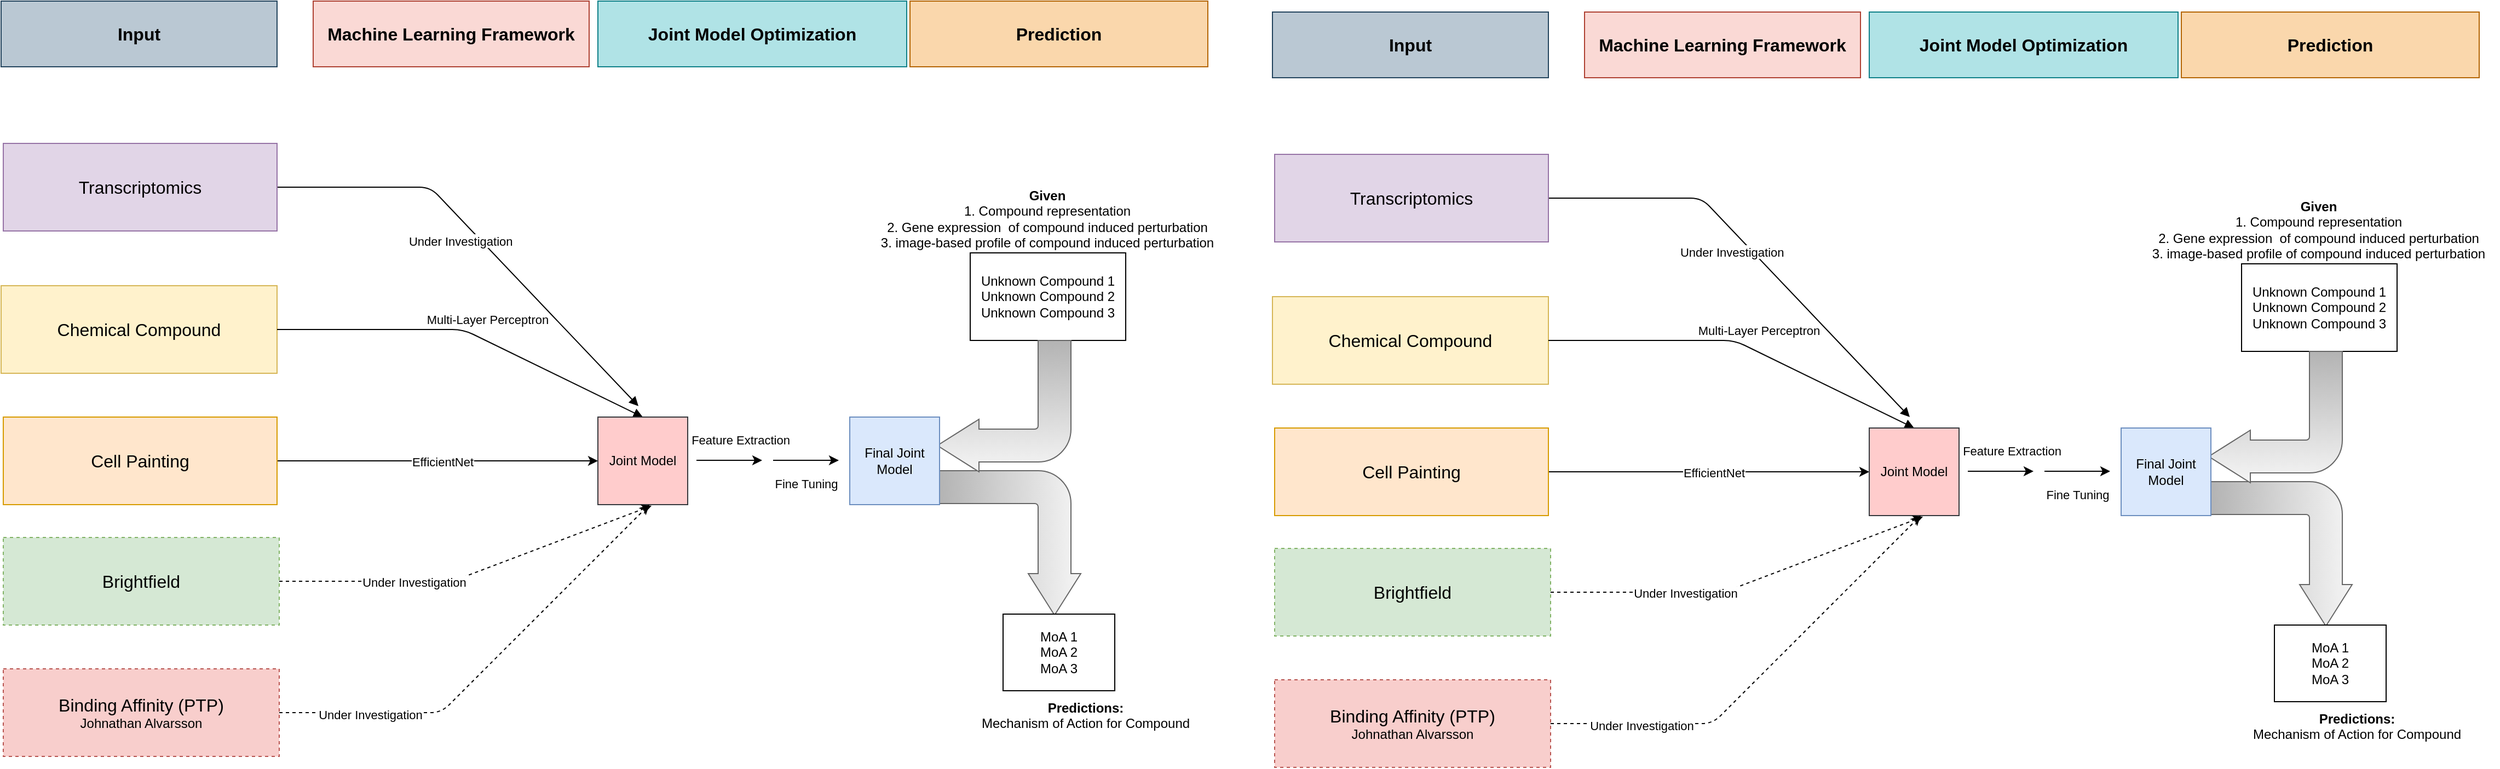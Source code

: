 <mxfile version="21.3.3" type="github" pages="2">
  <diagram name="Page-1" id="MGEyhEqYbqKT3gjWiVQs">
    <mxGraphModel dx="571" dy="1071" grid="1" gridSize="10" guides="1" tooltips="1" connect="1" arrows="1" fold="1" page="1" pageScale="1" pageWidth="850" pageHeight="1100" math="0" shadow="0">
      <root>
        <mxCell id="0" />
        <mxCell id="1" parent="0" />
        <mxCell id="4aELnDUOcG5_jyZ6R_Zi-1" value="Under Investigation" style="verticalAlign=bottom;endArrow=block;shadow=0;strokeWidth=1;exitX=1;exitY=0.5;exitDx=0;exitDy=0;" parent="1" source="4aELnDUOcG5_jyZ6R_Zi-2" edge="1">
          <mxGeometry x="-0.032" y="-20" relative="1" as="geometry">
            <mxPoint x="1540" y="910" as="sourcePoint" />
            <mxPoint x="1820" y="1110" as="targetPoint" />
            <mxPoint as="offset" />
            <Array as="points">
              <mxPoint x="1630" y="910" />
            </Array>
          </mxGeometry>
        </mxCell>
        <mxCell id="4aELnDUOcG5_jyZ6R_Zi-2" value="&lt;font style=&quot;font-size: 16px;&quot;&gt;Transcriptomics&lt;br&gt;&lt;/font&gt;" style="rounded=0;whiteSpace=wrap;html=1;fillColor=#e1d5e7;strokeColor=#9673a6;" parent="1" vertex="1">
          <mxGeometry x="1240" y="870" width="250" height="80" as="geometry" />
        </mxCell>
        <mxCell id="4aELnDUOcG5_jyZ6R_Zi-3" value="&lt;font style=&quot;font-size: 16px;&quot;&gt;Chemical Compound&lt;br&gt;&lt;/font&gt;" style="rounded=0;whiteSpace=wrap;html=1;fillColor=#fff2cc;strokeColor=#d6b656;" parent="1" vertex="1">
          <mxGeometry x="1238" y="1000" width="252" height="80" as="geometry" />
        </mxCell>
        <mxCell id="4aELnDUOcG5_jyZ6R_Zi-4" style="edgeStyle=orthogonalEdgeStyle;rounded=0;orthogonalLoop=1;jettySize=auto;html=1;entryX=0;entryY=0.5;entryDx=0;entryDy=0;" parent="1" source="4aELnDUOcG5_jyZ6R_Zi-6" target="4aELnDUOcG5_jyZ6R_Zi-8" edge="1">
          <mxGeometry relative="1" as="geometry">
            <mxPoint x="1680" y="1160" as="targetPoint" />
          </mxGeometry>
        </mxCell>
        <mxCell id="4aELnDUOcG5_jyZ6R_Zi-5" value="EfficientNet" style="edgeLabel;html=1;align=center;verticalAlign=middle;resizable=0;points=[];" parent="4aELnDUOcG5_jyZ6R_Zi-4" vertex="1" connectable="0">
          <mxGeometry x="0.031" y="-1" relative="1" as="geometry">
            <mxPoint as="offset" />
          </mxGeometry>
        </mxCell>
        <mxCell id="4aELnDUOcG5_jyZ6R_Zi-6" value="&lt;font style=&quot;font-size: 16px;&quot;&gt;Cell Painting&lt;br&gt;&lt;/font&gt;" style="rounded=0;whiteSpace=wrap;html=1;fillColor=#ffe6cc;strokeColor=#d79b00;" parent="1" vertex="1">
          <mxGeometry x="1240" y="1120" width="250" height="80" as="geometry" />
        </mxCell>
        <mxCell id="4aELnDUOcG5_jyZ6R_Zi-7" value="Multi-Layer Perceptron&#xa;" style="verticalAlign=bottom;endArrow=block;shadow=0;strokeWidth=1;exitX=1;exitY=0.5;exitDx=0;exitDy=0;entryX=0.5;entryY=0;entryDx=0;entryDy=0;" parent="1" source="4aELnDUOcG5_jyZ6R_Zi-3" target="4aELnDUOcG5_jyZ6R_Zi-8" edge="1">
          <mxGeometry x="0.112" y="-2" relative="1" as="geometry">
            <mxPoint x="1528" y="1157" as="sourcePoint" />
            <mxPoint x="1718" y="1157.5" as="targetPoint" />
            <mxPoint as="offset" />
            <Array as="points">
              <mxPoint x="1660" y="1040" />
            </Array>
          </mxGeometry>
        </mxCell>
        <mxCell id="4aELnDUOcG5_jyZ6R_Zi-8" value="Joint Model" style="whiteSpace=wrap;html=1;aspect=fixed;fillColor=#ffcccc;strokeColor=#36393d;" parent="1" vertex="1">
          <mxGeometry x="1783" y="1120" width="82" height="80" as="geometry" />
        </mxCell>
        <mxCell id="4aELnDUOcG5_jyZ6R_Zi-9" value="&lt;div&gt;Unknown Compound 1&lt;/div&gt;&lt;div&gt;Unknown Compound 2 Unknown Compound 3&lt;br&gt;&lt;/div&gt;" style="rounded=0;whiteSpace=wrap;html=1;" parent="1" vertex="1">
          <mxGeometry x="2123" y="970" width="142" height="80" as="geometry" />
        </mxCell>
        <mxCell id="4aELnDUOcG5_jyZ6R_Zi-10" value="" style="html=1;shadow=0;dashed=0;align=center;verticalAlign=middle;shape=mxgraph.arrows2.bendArrow;dy=15;dx=38;notch=0;arrowHead=48;rounded=1;fontSize=12;rotation=90;fillColor=#f5f5f5;strokeColor=#666666;gradientColor=#b3b3b3;" parent="1" vertex="1">
          <mxGeometry x="2093" y="1170" width="132" height="130" as="geometry" />
        </mxCell>
        <mxCell id="4aELnDUOcG5_jyZ6R_Zi-11" value="" style="html=1;shadow=0;dashed=0;align=center;verticalAlign=middle;shape=mxgraph.arrows2.bendArrow;dy=15;dx=38;notch=0;arrowHead=48;rounded=1;fontSize=12;rotation=-180;fillColor=#f5f5f5;strokeColor=#666666;gradientColor=#b3b3b3;" parent="1" vertex="1">
          <mxGeometry x="2093" y="1050" width="122" height="120" as="geometry" />
        </mxCell>
        <mxCell id="4aELnDUOcG5_jyZ6R_Zi-12" value="&lt;div&gt;MoA 1&lt;/div&gt;&lt;div&gt;MoA 2&lt;/div&gt;&lt;div&gt;MoA 3&lt;br&gt;&lt;/div&gt;" style="rounded=0;whiteSpace=wrap;html=1;" parent="1" vertex="1">
          <mxGeometry x="2153" y="1300" width="102" height="70" as="geometry" />
        </mxCell>
        <mxCell id="4aELnDUOcG5_jyZ6R_Zi-13" value="&lt;div&gt;&lt;b&gt;Predictions:&lt;/b&gt;&lt;/div&gt;&lt;div&gt;Mechanism of Action for Compound&lt;/div&gt;&lt;div&gt;&lt;br&gt;&lt;/div&gt;" style="text;html=1;align=center;verticalAlign=middle;resizable=0;points=[];autosize=1;strokeColor=none;fillColor=none;fontSize=12;" parent="1" vertex="1">
          <mxGeometry x="2123" y="1370" width="210" height="60" as="geometry" />
        </mxCell>
        <mxCell id="4aELnDUOcG5_jyZ6R_Zi-14" value="" style="endArrow=classic;html=1;rounded=0;entryX=0;entryY=0.5;entryDx=0;entryDy=0;" parent="1" edge="1">
          <mxGeometry width="50" height="50" relative="1" as="geometry">
            <mxPoint x="1873" y="1159.5" as="sourcePoint" />
            <mxPoint x="1933" y="1159.5" as="targetPoint" />
          </mxGeometry>
        </mxCell>
        <mxCell id="4aELnDUOcG5_jyZ6R_Zi-15" value="Feature Extraction" style="edgeLabel;html=1;align=center;verticalAlign=middle;resizable=0;points=[];" parent="4aELnDUOcG5_jyZ6R_Zi-14" vertex="1" connectable="0">
          <mxGeometry x="-0.333" y="-1" relative="1" as="geometry">
            <mxPoint x="20" y="-20" as="offset" />
          </mxGeometry>
        </mxCell>
        <mxCell id="4aELnDUOcG5_jyZ6R_Zi-16" value="Fine Tuning" style="endArrow=classic;html=1;rounded=0;entryX=0;entryY=0.5;entryDx=0;entryDy=0;" parent="1" edge="1">
          <mxGeometry y="-20" width="50" height="50" relative="1" as="geometry">
            <mxPoint x="1943" y="1159.5" as="sourcePoint" />
            <mxPoint x="2003" y="1159.5" as="targetPoint" />
            <mxPoint y="1" as="offset" />
          </mxGeometry>
        </mxCell>
        <mxCell id="4aELnDUOcG5_jyZ6R_Zi-17" value="Final Joint Model" style="whiteSpace=wrap;html=1;aspect=fixed;fillColor=#dae8fc;strokeColor=#6c8ebf;" parent="1" vertex="1">
          <mxGeometry x="2013" y="1120" width="82" height="80" as="geometry" />
        </mxCell>
        <mxCell id="4aELnDUOcG5_jyZ6R_Zi-18" value="&lt;font style=&quot;font-size: 16px;&quot;&gt;Input&lt;/font&gt;" style="rounded=0;whiteSpace=wrap;html=1;fontStyle=1;fillColor=#bac8d3;strokeColor=#23445d;" parent="1" vertex="1">
          <mxGeometry x="1238" y="740" width="252" height="60" as="geometry" />
        </mxCell>
        <mxCell id="4aELnDUOcG5_jyZ6R_Zi-19" value="&lt;b&gt;&lt;font style=&quot;font-size: 16px;&quot;&gt;Machine Learning Framework&lt;/font&gt;&lt;/b&gt;" style="rounded=0;whiteSpace=wrap;html=1;fillColor=#fad9d5;strokeColor=#ae4132;" parent="1" vertex="1">
          <mxGeometry x="1523" y="740" width="252" height="60" as="geometry" />
        </mxCell>
        <mxCell id="4aELnDUOcG5_jyZ6R_Zi-20" value="&lt;b&gt;&lt;font style=&quot;font-size: 16px;&quot;&gt;Prediction&lt;/font&gt;&lt;/b&gt;" style="rounded=0;whiteSpace=wrap;html=1;fillColor=#fad7ac;strokeColor=#b46504;" parent="1" vertex="1">
          <mxGeometry x="2068" y="740" width="272" height="60" as="geometry" />
        </mxCell>
        <mxCell id="4aELnDUOcG5_jyZ6R_Zi-21" value="&lt;b&gt;&lt;font style=&quot;font-size: 16px;&quot;&gt;Joint Model Optimization&lt;/font&gt;&lt;/b&gt;" style="rounded=0;whiteSpace=wrap;html=1;fillColor=#b0e3e6;strokeColor=#0e8088;" parent="1" vertex="1">
          <mxGeometry x="1783" y="740" width="282" height="60" as="geometry" />
        </mxCell>
        <mxCell id="4aELnDUOcG5_jyZ6R_Zi-22" value="&lt;font style=&quot;font-size: 16px;&quot;&gt;Brightfield&lt;/font&gt;" style="rounded=0;whiteSpace=wrap;html=1;fillColor=#d5e8d4;strokeColor=#82b366;dashed=1;" parent="1" vertex="1">
          <mxGeometry x="1240" y="1230" width="252" height="80" as="geometry" />
        </mxCell>
        <mxCell id="4aELnDUOcG5_jyZ6R_Zi-23" value="&lt;div&gt;&lt;font style=&quot;font-size: 16px;&quot;&gt;Binding Affinity (PTP)&lt;/font&gt;&lt;/div&gt;&lt;div style=&quot;&quot;&gt;&lt;font style=&quot;font-size: 12px;&quot;&gt;Johnathan Alvarsson &lt;br&gt;&lt;/font&gt;&lt;/div&gt;" style="rounded=0;whiteSpace=wrap;html=1;fillColor=#f8cecc;strokeColor=#b85450;dashed=1;" parent="1" vertex="1">
          <mxGeometry x="1240" y="1350" width="252" height="80" as="geometry" />
        </mxCell>
        <mxCell id="4aELnDUOcG5_jyZ6R_Zi-24" value="" style="endArrow=classic;html=1;rounded=1;exitX=1;exitY=0.5;exitDx=0;exitDy=0;entryX=0.598;entryY=1.013;entryDx=0;entryDy=0;entryPerimeter=0;dashed=1;" parent="1" source="4aELnDUOcG5_jyZ6R_Zi-22" target="4aELnDUOcG5_jyZ6R_Zi-8" edge="1">
          <mxGeometry width="50" height="50" relative="1" as="geometry">
            <mxPoint x="1620" y="1190" as="sourcePoint" />
            <mxPoint x="1670" y="1140" as="targetPoint" />
            <Array as="points">
              <mxPoint x="1650" y="1270" />
            </Array>
          </mxGeometry>
        </mxCell>
        <mxCell id="4aELnDUOcG5_jyZ6R_Zi-25" value="Under Investigation" style="edgeLabel;html=1;align=center;verticalAlign=middle;resizable=0;points=[];" parent="4aELnDUOcG5_jyZ6R_Zi-24" vertex="1" connectable="0">
          <mxGeometry x="-0.302" y="-1" relative="1" as="geometry">
            <mxPoint as="offset" />
          </mxGeometry>
        </mxCell>
        <mxCell id="4aELnDUOcG5_jyZ6R_Zi-26" value="" style="endArrow=classic;html=1;rounded=1;exitX=1;exitY=0.5;exitDx=0;exitDy=0;dashed=1;" parent="1" source="4aELnDUOcG5_jyZ6R_Zi-23" edge="1">
          <mxGeometry width="50" height="50" relative="1" as="geometry">
            <mxPoint x="1620" y="1190" as="sourcePoint" />
            <mxPoint x="1830" y="1200" as="targetPoint" />
            <Array as="points">
              <mxPoint x="1640" y="1390" />
            </Array>
          </mxGeometry>
        </mxCell>
        <mxCell id="4aELnDUOcG5_jyZ6R_Zi-27" value="Under Investigation" style="edgeLabel;html=1;align=center;verticalAlign=middle;resizable=0;points=[];" parent="4aELnDUOcG5_jyZ6R_Zi-26" vertex="1" connectable="0">
          <mxGeometry x="-0.602" y="-2" relative="1" as="geometry">
            <mxPoint as="offset" />
          </mxGeometry>
        </mxCell>
        <mxCell id="4aELnDUOcG5_jyZ6R_Zi-28" value="&lt;div&gt;&lt;b&gt;Given&lt;/b&gt;&lt;/div&gt;&lt;div&gt;1. Compound representation&lt;/div&gt;&lt;div&gt;2. Gene expression&amp;nbsp; of compound induced perturbation&lt;/div&gt;&lt;div&gt;3. image-based profile of compound induced perturbation&lt;br&gt;&lt;/div&gt;" style="text;html=1;align=center;verticalAlign=middle;resizable=0;points=[];autosize=1;strokeColor=none;fillColor=none;fontSize=12;" parent="1" vertex="1">
          <mxGeometry x="2028" y="904" width="330" height="70" as="geometry" />
        </mxCell>
        <mxCell id="mYX2gITK2yYIKvX-CGEp-1" value="Under Investigation" style="verticalAlign=bottom;endArrow=block;shadow=0;strokeWidth=1;exitX=1;exitY=0.5;exitDx=0;exitDy=0;" edge="1" parent="1" source="mYX2gITK2yYIKvX-CGEp-2">
          <mxGeometry x="-0.032" y="-20" relative="1" as="geometry">
            <mxPoint x="2701" y="920" as="sourcePoint" />
            <mxPoint x="2981" y="1120" as="targetPoint" />
            <mxPoint as="offset" />
            <Array as="points">
              <mxPoint x="2791" y="920" />
            </Array>
          </mxGeometry>
        </mxCell>
        <mxCell id="mYX2gITK2yYIKvX-CGEp-2" value="&lt;font style=&quot;font-size: 16px;&quot;&gt;Transcriptomics&lt;br&gt;&lt;/font&gt;" style="rounded=0;whiteSpace=wrap;html=1;fillColor=#e1d5e7;strokeColor=#9673a6;" vertex="1" parent="1">
          <mxGeometry x="2401" y="880" width="250" height="80" as="geometry" />
        </mxCell>
        <mxCell id="mYX2gITK2yYIKvX-CGEp-3" value="&lt;font style=&quot;font-size: 16px;&quot;&gt;Chemical Compound&lt;br&gt;&lt;/font&gt;" style="rounded=0;whiteSpace=wrap;html=1;fillColor=#fff2cc;strokeColor=#d6b656;" vertex="1" parent="1">
          <mxGeometry x="2399" y="1010" width="252" height="80" as="geometry" />
        </mxCell>
        <mxCell id="mYX2gITK2yYIKvX-CGEp-4" style="edgeStyle=orthogonalEdgeStyle;rounded=0;orthogonalLoop=1;jettySize=auto;html=1;entryX=0;entryY=0.5;entryDx=0;entryDy=0;" edge="1" parent="1" source="mYX2gITK2yYIKvX-CGEp-6" target="mYX2gITK2yYIKvX-CGEp-8">
          <mxGeometry relative="1" as="geometry">
            <mxPoint x="2841" y="1170" as="targetPoint" />
          </mxGeometry>
        </mxCell>
        <mxCell id="mYX2gITK2yYIKvX-CGEp-5" value="EfficientNet" style="edgeLabel;html=1;align=center;verticalAlign=middle;resizable=0;points=[];" vertex="1" connectable="0" parent="mYX2gITK2yYIKvX-CGEp-4">
          <mxGeometry x="0.031" y="-1" relative="1" as="geometry">
            <mxPoint as="offset" />
          </mxGeometry>
        </mxCell>
        <mxCell id="mYX2gITK2yYIKvX-CGEp-6" value="&lt;font style=&quot;font-size: 16px;&quot;&gt;Cell Painting&lt;br&gt;&lt;/font&gt;" style="rounded=0;whiteSpace=wrap;html=1;fillColor=#ffe6cc;strokeColor=#d79b00;" vertex="1" parent="1">
          <mxGeometry x="2401" y="1130" width="250" height="80" as="geometry" />
        </mxCell>
        <mxCell id="mYX2gITK2yYIKvX-CGEp-7" value="Multi-Layer Perceptron&#xa;" style="verticalAlign=bottom;endArrow=block;shadow=0;strokeWidth=1;exitX=1;exitY=0.5;exitDx=0;exitDy=0;entryX=0.5;entryY=0;entryDx=0;entryDy=0;" edge="1" parent="1" source="mYX2gITK2yYIKvX-CGEp-3" target="mYX2gITK2yYIKvX-CGEp-8">
          <mxGeometry x="0.112" y="-2" relative="1" as="geometry">
            <mxPoint x="2689" y="1167" as="sourcePoint" />
            <mxPoint x="2879" y="1167.5" as="targetPoint" />
            <mxPoint as="offset" />
            <Array as="points">
              <mxPoint x="2821" y="1050" />
            </Array>
          </mxGeometry>
        </mxCell>
        <mxCell id="mYX2gITK2yYIKvX-CGEp-8" value="Joint Model" style="whiteSpace=wrap;html=1;aspect=fixed;fillColor=#ffcccc;strokeColor=#36393d;" vertex="1" parent="1">
          <mxGeometry x="2944" y="1130" width="82" height="80" as="geometry" />
        </mxCell>
        <mxCell id="mYX2gITK2yYIKvX-CGEp-9" value="&lt;div&gt;Unknown Compound 1&lt;/div&gt;&lt;div&gt;Unknown Compound 2 Unknown Compound 3&lt;br&gt;&lt;/div&gt;" style="rounded=0;whiteSpace=wrap;html=1;" vertex="1" parent="1">
          <mxGeometry x="3284" y="980" width="142" height="80" as="geometry" />
        </mxCell>
        <mxCell id="mYX2gITK2yYIKvX-CGEp-10" value="" style="html=1;shadow=0;dashed=0;align=center;verticalAlign=middle;shape=mxgraph.arrows2.bendArrow;dy=15;dx=38;notch=0;arrowHead=48;rounded=1;fontSize=12;rotation=90;fillColor=#f5f5f5;strokeColor=#666666;gradientColor=#b3b3b3;" vertex="1" parent="1">
          <mxGeometry x="3254" y="1180" width="132" height="130" as="geometry" />
        </mxCell>
        <mxCell id="mYX2gITK2yYIKvX-CGEp-11" value="" style="html=1;shadow=0;dashed=0;align=center;verticalAlign=middle;shape=mxgraph.arrows2.bendArrow;dy=15;dx=38;notch=0;arrowHead=48;rounded=1;fontSize=12;rotation=-180;fillColor=#f5f5f5;strokeColor=#666666;gradientColor=#b3b3b3;" vertex="1" parent="1">
          <mxGeometry x="3254" y="1060" width="122" height="120" as="geometry" />
        </mxCell>
        <mxCell id="mYX2gITK2yYIKvX-CGEp-12" value="&lt;div&gt;MoA 1&lt;/div&gt;&lt;div&gt;MoA 2&lt;/div&gt;&lt;div&gt;MoA 3&lt;br&gt;&lt;/div&gt;" style="rounded=0;whiteSpace=wrap;html=1;" vertex="1" parent="1">
          <mxGeometry x="3314" y="1310" width="102" height="70" as="geometry" />
        </mxCell>
        <mxCell id="mYX2gITK2yYIKvX-CGEp-13" value="&lt;div&gt;&lt;b&gt;Predictions:&lt;/b&gt;&lt;/div&gt;&lt;div&gt;Mechanism of Action for Compound&lt;/div&gt;&lt;div&gt;&lt;br&gt;&lt;/div&gt;" style="text;html=1;align=center;verticalAlign=middle;resizable=0;points=[];autosize=1;strokeColor=none;fillColor=none;fontSize=12;" vertex="1" parent="1">
          <mxGeometry x="3284" y="1380" width="210" height="60" as="geometry" />
        </mxCell>
        <mxCell id="mYX2gITK2yYIKvX-CGEp-14" value="" style="endArrow=classic;html=1;rounded=0;entryX=0;entryY=0.5;entryDx=0;entryDy=0;" edge="1" parent="1">
          <mxGeometry width="50" height="50" relative="1" as="geometry">
            <mxPoint x="3034" y="1169.5" as="sourcePoint" />
            <mxPoint x="3094" y="1169.5" as="targetPoint" />
          </mxGeometry>
        </mxCell>
        <mxCell id="mYX2gITK2yYIKvX-CGEp-15" value="Feature Extraction" style="edgeLabel;html=1;align=center;verticalAlign=middle;resizable=0;points=[];" vertex="1" connectable="0" parent="mYX2gITK2yYIKvX-CGEp-14">
          <mxGeometry x="-0.333" y="-1" relative="1" as="geometry">
            <mxPoint x="20" y="-20" as="offset" />
          </mxGeometry>
        </mxCell>
        <mxCell id="mYX2gITK2yYIKvX-CGEp-16" value="Fine Tuning" style="endArrow=classic;html=1;rounded=0;entryX=0;entryY=0.5;entryDx=0;entryDy=0;" edge="1" parent="1">
          <mxGeometry y="-20" width="50" height="50" relative="1" as="geometry">
            <mxPoint x="3104" y="1169.5" as="sourcePoint" />
            <mxPoint x="3164" y="1169.5" as="targetPoint" />
            <mxPoint y="1" as="offset" />
          </mxGeometry>
        </mxCell>
        <mxCell id="mYX2gITK2yYIKvX-CGEp-17" value="Final Joint Model" style="whiteSpace=wrap;html=1;aspect=fixed;fillColor=#dae8fc;strokeColor=#6c8ebf;" vertex="1" parent="1">
          <mxGeometry x="3174" y="1130" width="82" height="80" as="geometry" />
        </mxCell>
        <mxCell id="mYX2gITK2yYIKvX-CGEp-18" value="&lt;font style=&quot;font-size: 16px;&quot;&gt;Input&lt;/font&gt;" style="rounded=0;whiteSpace=wrap;html=1;fontStyle=1;fillColor=#bac8d3;strokeColor=#23445d;" vertex="1" parent="1">
          <mxGeometry x="2399" y="750" width="252" height="60" as="geometry" />
        </mxCell>
        <mxCell id="mYX2gITK2yYIKvX-CGEp-19" value="&lt;b&gt;&lt;font style=&quot;font-size: 16px;&quot;&gt;Machine Learning Framework&lt;/font&gt;&lt;/b&gt;" style="rounded=0;whiteSpace=wrap;html=1;fillColor=#fad9d5;strokeColor=#ae4132;" vertex="1" parent="1">
          <mxGeometry x="2684" y="750" width="252" height="60" as="geometry" />
        </mxCell>
        <mxCell id="mYX2gITK2yYIKvX-CGEp-20" value="&lt;b&gt;&lt;font style=&quot;font-size: 16px;&quot;&gt;Prediction&lt;/font&gt;&lt;/b&gt;" style="rounded=0;whiteSpace=wrap;html=1;fillColor=#fad7ac;strokeColor=#b46504;" vertex="1" parent="1">
          <mxGeometry x="3229" y="750" width="272" height="60" as="geometry" />
        </mxCell>
        <mxCell id="mYX2gITK2yYIKvX-CGEp-21" value="&lt;b&gt;&lt;font style=&quot;font-size: 16px;&quot;&gt;Joint Model Optimization&lt;/font&gt;&lt;/b&gt;" style="rounded=0;whiteSpace=wrap;html=1;fillColor=#b0e3e6;strokeColor=#0e8088;" vertex="1" parent="1">
          <mxGeometry x="2944" y="750" width="282" height="60" as="geometry" />
        </mxCell>
        <mxCell id="mYX2gITK2yYIKvX-CGEp-22" value="&lt;font style=&quot;font-size: 16px;&quot;&gt;Brightfield&lt;/font&gt;" style="rounded=0;whiteSpace=wrap;html=1;fillColor=#d5e8d4;strokeColor=#82b366;dashed=1;" vertex="1" parent="1">
          <mxGeometry x="2401" y="1240" width="252" height="80" as="geometry" />
        </mxCell>
        <mxCell id="mYX2gITK2yYIKvX-CGEp-23" value="&lt;div&gt;&lt;font style=&quot;font-size: 16px;&quot;&gt;Binding Affinity (PTP)&lt;/font&gt;&lt;/div&gt;&lt;div style=&quot;&quot;&gt;&lt;font style=&quot;font-size: 12px;&quot;&gt;Johnathan Alvarsson &lt;br&gt;&lt;/font&gt;&lt;/div&gt;" style="rounded=0;whiteSpace=wrap;html=1;fillColor=#f8cecc;strokeColor=#b85450;dashed=1;" vertex="1" parent="1">
          <mxGeometry x="2401" y="1360" width="252" height="80" as="geometry" />
        </mxCell>
        <mxCell id="mYX2gITK2yYIKvX-CGEp-24" value="" style="endArrow=classic;html=1;rounded=1;exitX=1;exitY=0.5;exitDx=0;exitDy=0;entryX=0.598;entryY=1.013;entryDx=0;entryDy=0;entryPerimeter=0;dashed=1;" edge="1" parent="1" source="mYX2gITK2yYIKvX-CGEp-22" target="mYX2gITK2yYIKvX-CGEp-8">
          <mxGeometry width="50" height="50" relative="1" as="geometry">
            <mxPoint x="2781" y="1200" as="sourcePoint" />
            <mxPoint x="2831" y="1150" as="targetPoint" />
            <Array as="points">
              <mxPoint x="2811" y="1280" />
            </Array>
          </mxGeometry>
        </mxCell>
        <mxCell id="mYX2gITK2yYIKvX-CGEp-25" value="Under Investigation" style="edgeLabel;html=1;align=center;verticalAlign=middle;resizable=0;points=[];" vertex="1" connectable="0" parent="mYX2gITK2yYIKvX-CGEp-24">
          <mxGeometry x="-0.302" y="-1" relative="1" as="geometry">
            <mxPoint as="offset" />
          </mxGeometry>
        </mxCell>
        <mxCell id="mYX2gITK2yYIKvX-CGEp-26" value="" style="endArrow=classic;html=1;rounded=1;exitX=1;exitY=0.5;exitDx=0;exitDy=0;dashed=1;" edge="1" parent="1" source="mYX2gITK2yYIKvX-CGEp-23">
          <mxGeometry width="50" height="50" relative="1" as="geometry">
            <mxPoint x="2781" y="1200" as="sourcePoint" />
            <mxPoint x="2991" y="1210" as="targetPoint" />
            <Array as="points">
              <mxPoint x="2801" y="1400" />
            </Array>
          </mxGeometry>
        </mxCell>
        <mxCell id="mYX2gITK2yYIKvX-CGEp-27" value="Under Investigation" style="edgeLabel;html=1;align=center;verticalAlign=middle;resizable=0;points=[];" vertex="1" connectable="0" parent="mYX2gITK2yYIKvX-CGEp-26">
          <mxGeometry x="-0.602" y="-2" relative="1" as="geometry">
            <mxPoint as="offset" />
          </mxGeometry>
        </mxCell>
        <mxCell id="mYX2gITK2yYIKvX-CGEp-28" value="&lt;div&gt;&lt;b&gt;Given&lt;/b&gt;&lt;/div&gt;&lt;div&gt;1. Compound representation&lt;/div&gt;&lt;div&gt;2. Gene expression&amp;nbsp; of compound induced perturbation&lt;/div&gt;&lt;div&gt;3. image-based profile of compound induced perturbation&lt;br&gt;&lt;/div&gt;" style="text;html=1;align=center;verticalAlign=middle;resizable=0;points=[];autosize=1;strokeColor=none;fillColor=none;fontSize=12;" vertex="1" parent="1">
          <mxGeometry x="3189" y="914" width="330" height="70" as="geometry" />
        </mxCell>
      </root>
    </mxGraphModel>
  </diagram>
  <diagram id="N_yXBLBAIW4bSJ6_zBMD" name="Page-2">
    <mxGraphModel dx="-279" dy="1071" grid="1" gridSize="10" guides="1" tooltips="1" connect="1" arrows="1" fold="1" page="1" pageScale="1" pageWidth="850" pageHeight="1100" math="0" shadow="0">
      <root>
        <mxCell id="0" />
        <mxCell id="1" parent="0" />
        <mxCell id="-Cr_tXzbcOWaUCG7HmpY-1" value="1D- Convolutional Neural Network" style="verticalAlign=bottom;endArrow=block;shadow=0;strokeWidth=1;exitX=1;exitY=0.5;exitDx=0;exitDy=0;entryX=0.5;entryY=0;entryDx=0;entryDy=0;" edge="1" parent="1" source="-Cr_tXzbcOWaUCG7HmpY-2" target="-Cr_tXzbcOWaUCG7HmpY-8">
          <mxGeometry x="-0.131" y="4" relative="1" as="geometry">
            <mxPoint x="2701" y="920" as="sourcePoint" />
            <mxPoint x="2981" y="1120" as="targetPoint" />
            <mxPoint as="offset" />
            <Array as="points">
              <mxPoint x="2860" y="1024" />
            </Array>
          </mxGeometry>
        </mxCell>
        <mxCell id="-Cr_tXzbcOWaUCG7HmpY-2" value="&lt;font style=&quot;font-size: 16px;&quot;&gt;Transcriptomics&lt;br&gt;&lt;/font&gt;" style="rounded=0;whiteSpace=wrap;html=1;fillColor=#e1d5e7;strokeColor=#9673a6;" vertex="1" parent="1">
          <mxGeometry x="2403" y="984" width="250" height="80" as="geometry" />
        </mxCell>
        <mxCell id="-Cr_tXzbcOWaUCG7HmpY-3" value="&lt;font style=&quot;font-size: 16px;&quot;&gt;Chemical Compound&lt;br&gt;&lt;/font&gt;" style="rounded=0;whiteSpace=wrap;html=1;fillColor=#fff2cc;strokeColor=#d6b656;" vertex="1" parent="1">
          <mxGeometry x="2401" y="1280" width="252" height="80" as="geometry" />
        </mxCell>
        <mxCell id="-Cr_tXzbcOWaUCG7HmpY-4" style="edgeStyle=orthogonalEdgeStyle;rounded=0;orthogonalLoop=1;jettySize=auto;html=1;entryX=0;entryY=0.5;entryDx=0;entryDy=0;" edge="1" parent="1" source="-Cr_tXzbcOWaUCG7HmpY-6" target="-Cr_tXzbcOWaUCG7HmpY-8">
          <mxGeometry relative="1" as="geometry">
            <mxPoint x="2841" y="1170" as="targetPoint" />
          </mxGeometry>
        </mxCell>
        <mxCell id="-Cr_tXzbcOWaUCG7HmpY-5" value="EfficientNet" style="edgeLabel;html=1;align=center;verticalAlign=middle;resizable=0;points=[];" vertex="1" connectable="0" parent="-Cr_tXzbcOWaUCG7HmpY-4">
          <mxGeometry x="0.031" y="-1" relative="1" as="geometry">
            <mxPoint as="offset" />
          </mxGeometry>
        </mxCell>
        <mxCell id="-Cr_tXzbcOWaUCG7HmpY-6" value="&lt;font style=&quot;font-size: 16px;&quot;&gt;Cell Painting&lt;br&gt;&lt;/font&gt;" style="rounded=0;whiteSpace=wrap;html=1;fillColor=#ffe6cc;strokeColor=#d79b00;" vertex="1" parent="1">
          <mxGeometry x="2402" y="1130" width="250" height="80" as="geometry" />
        </mxCell>
        <mxCell id="-Cr_tXzbcOWaUCG7HmpY-7" value="Multi-Layer Perceptron&#xa;" style="verticalAlign=bottom;endArrow=block;shadow=0;strokeWidth=1;exitX=1;exitY=0.5;exitDx=0;exitDy=0;entryX=0.5;entryY=1;entryDx=0;entryDy=0;" edge="1" parent="1" source="-Cr_tXzbcOWaUCG7HmpY-3" target="-Cr_tXzbcOWaUCG7HmpY-8">
          <mxGeometry x="-0.122" y="-10" relative="1" as="geometry">
            <mxPoint x="2689" y="1167" as="sourcePoint" />
            <mxPoint x="2879" y="1167.5" as="targetPoint" />
            <mxPoint as="offset" />
            <Array as="points">
              <mxPoint x="2870" y="1320" />
            </Array>
          </mxGeometry>
        </mxCell>
        <mxCell id="-Cr_tXzbcOWaUCG7HmpY-8" value="Joint Model" style="whiteSpace=wrap;html=1;aspect=fixed;fillColor=#ffcccc;strokeColor=#36393d;" vertex="1" parent="1">
          <mxGeometry x="2934" y="1130" width="82" height="80" as="geometry" />
        </mxCell>
        <mxCell id="-Cr_tXzbcOWaUCG7HmpY-9" value="&lt;div&gt;Unknown Compound 1&lt;/div&gt;&lt;div&gt;Unknown Compound 2 &lt;br&gt;&lt;/div&gt;&lt;div&gt;Unknown Compound 3&lt;br&gt;&lt;/div&gt;" style="rounded=0;whiteSpace=wrap;html=1;" vertex="1" parent="1">
          <mxGeometry x="3240" y="980" width="220" height="80" as="geometry" />
        </mxCell>
        <mxCell id="-Cr_tXzbcOWaUCG7HmpY-10" value="" style="html=1;shadow=0;dashed=0;align=center;verticalAlign=middle;shape=mxgraph.arrows2.bendArrow;dy=15;dx=38;notch=0;arrowHead=48;rounded=1;fontSize=12;rotation=90;fillColor=#f5f5f5;strokeColor=#666666;gradientColor=#b3b3b3;" vertex="1" parent="1">
          <mxGeometry x="3266" y="1180" width="120" height="120" as="geometry" />
        </mxCell>
        <mxCell id="-Cr_tXzbcOWaUCG7HmpY-11" value="" style="html=1;shadow=0;dashed=0;align=center;verticalAlign=middle;shape=mxgraph.arrows2.bendArrow;dy=15;dx=38;notch=0;arrowHead=48;rounded=1;fontSize=12;rotation=-180;fillColor=#f5f5f5;strokeColor=#666666;gradientColor=#b3b3b3;" vertex="1" parent="1">
          <mxGeometry x="3250" y="1060" width="122" height="120" as="geometry" />
        </mxCell>
        <mxCell id="-Cr_tXzbcOWaUCG7HmpY-12" value="&lt;div&gt;MoA 1&lt;/div&gt;&lt;div&gt;MoA 2&lt;/div&gt;&lt;div&gt;MoA 3&lt;br&gt;&lt;/div&gt;" style="rounded=0;whiteSpace=wrap;html=1;" vertex="1" parent="1">
          <mxGeometry x="3240" y="1310" width="220" height="70" as="geometry" />
        </mxCell>
        <mxCell id="-Cr_tXzbcOWaUCG7HmpY-13" value="&lt;div&gt;&lt;b&gt;Output&lt;/b&gt;&lt;/div&gt;&lt;div&gt;Mechanism of Action for Compound&lt;/div&gt;&lt;div&gt;&lt;br&gt;&lt;/div&gt;" style="text;html=1;align=center;verticalAlign=middle;resizable=0;points=[];autosize=1;strokeColor=none;fillColor=none;fontSize=12;" vertex="1" parent="1">
          <mxGeometry x="3245" y="1380" width="210" height="60" as="geometry" />
        </mxCell>
        <mxCell id="-Cr_tXzbcOWaUCG7HmpY-14" value="" style="endArrow=classic;html=1;rounded=0;" edge="1" parent="1">
          <mxGeometry width="50" height="50" relative="1" as="geometry">
            <mxPoint x="3029" y="1167.5" as="sourcePoint" />
            <mxPoint x="3095" y="1168" as="targetPoint" />
          </mxGeometry>
        </mxCell>
        <mxCell id="-Cr_tXzbcOWaUCG7HmpY-15" value="Feature Extraction" style="edgeLabel;html=1;align=center;verticalAlign=middle;resizable=0;points=[];" vertex="1" connectable="0" parent="-Cr_tXzbcOWaUCG7HmpY-14">
          <mxGeometry x="-0.333" y="-1" relative="1" as="geometry">
            <mxPoint x="31" y="-20" as="offset" />
          </mxGeometry>
        </mxCell>
        <mxCell id="-Cr_tXzbcOWaUCG7HmpY-16" value="Fine Tuning" style="endArrow=classic;html=1;rounded=0;entryX=0;entryY=0.5;entryDx=0;entryDy=0;" edge="1" parent="1">
          <mxGeometry y="-21" width="50" height="50" relative="1" as="geometry">
            <mxPoint x="3099" y="1167.5" as="sourcePoint" />
            <mxPoint x="3159" y="1167.5" as="targetPoint" />
            <mxPoint as="offset" />
          </mxGeometry>
        </mxCell>
        <mxCell id="-Cr_tXzbcOWaUCG7HmpY-17" value="Final Joint Model" style="whiteSpace=wrap;html=1;aspect=fixed;fillColor=#dae8fc;strokeColor=#6c8ebf;" vertex="1" parent="1">
          <mxGeometry x="3168.99" y="1135.85" width="76.01" height="74.15" as="geometry" />
        </mxCell>
        <mxCell id="-Cr_tXzbcOWaUCG7HmpY-18" value="&lt;font style=&quot;font-size: 16px;&quot;&gt;Input&lt;/font&gt;" style="rounded=0;whiteSpace=wrap;html=1;fontStyle=1;fillColor=#bac8d3;strokeColor=#23445d;" vertex="1" parent="1">
          <mxGeometry x="2399" y="750" width="252" height="60" as="geometry" />
        </mxCell>
        <mxCell id="-Cr_tXzbcOWaUCG7HmpY-19" value="&lt;b&gt;&lt;font style=&quot;font-size: 16px;&quot;&gt;Machine Learning Framework&lt;/font&gt;&lt;/b&gt;" style="rounded=0;whiteSpace=wrap;html=1;fillColor=#fad9d5;strokeColor=#ae4132;" vertex="1" parent="1">
          <mxGeometry x="2670" y="750" width="236" height="60" as="geometry" />
        </mxCell>
        <mxCell id="-Cr_tXzbcOWaUCG7HmpY-20" value="&lt;b&gt;&lt;font style=&quot;font-size: 16px;&quot;&gt;Prediction&lt;/font&gt;&lt;/b&gt;" style="rounded=0;whiteSpace=wrap;html=1;fillColor=#fad7ac;strokeColor=#b46504;" vertex="1" parent="1">
          <mxGeometry x="3240" y="750" width="231" height="60" as="geometry" />
        </mxCell>
        <mxCell id="-Cr_tXzbcOWaUCG7HmpY-21" value="&lt;b&gt;&lt;font style=&quot;font-size: 16px;&quot;&gt;Joint Model Optimization&lt;/font&gt;&lt;/b&gt;" style="rounded=0;whiteSpace=wrap;html=1;fillColor=#b0e3e6;strokeColor=#0e8088;" vertex="1" parent="1">
          <mxGeometry x="2940" y="750" width="292" height="60" as="geometry" />
        </mxCell>
        <mxCell id="-Cr_tXzbcOWaUCG7HmpY-28" value="&lt;div&gt;&lt;b&gt;Input&lt;/b&gt;&lt;/div&gt;&lt;div&gt;&amp;nbsp;Compound Structure Representation&lt;/div&gt;&lt;div&gt;Transcriptomic Profile&lt;br&gt;&lt;/div&gt;&lt;div&gt;Morphological Profile&lt;br&gt;&lt;/div&gt;" style="text;html=1;align=center;verticalAlign=middle;resizable=0;points=[];autosize=1;strokeColor=none;fillColor=none;fontSize=12;" vertex="1" parent="1">
          <mxGeometry x="3240" y="900" width="220" height="70" as="geometry" />
        </mxCell>
      </root>
    </mxGraphModel>
  </diagram>
</mxfile>
